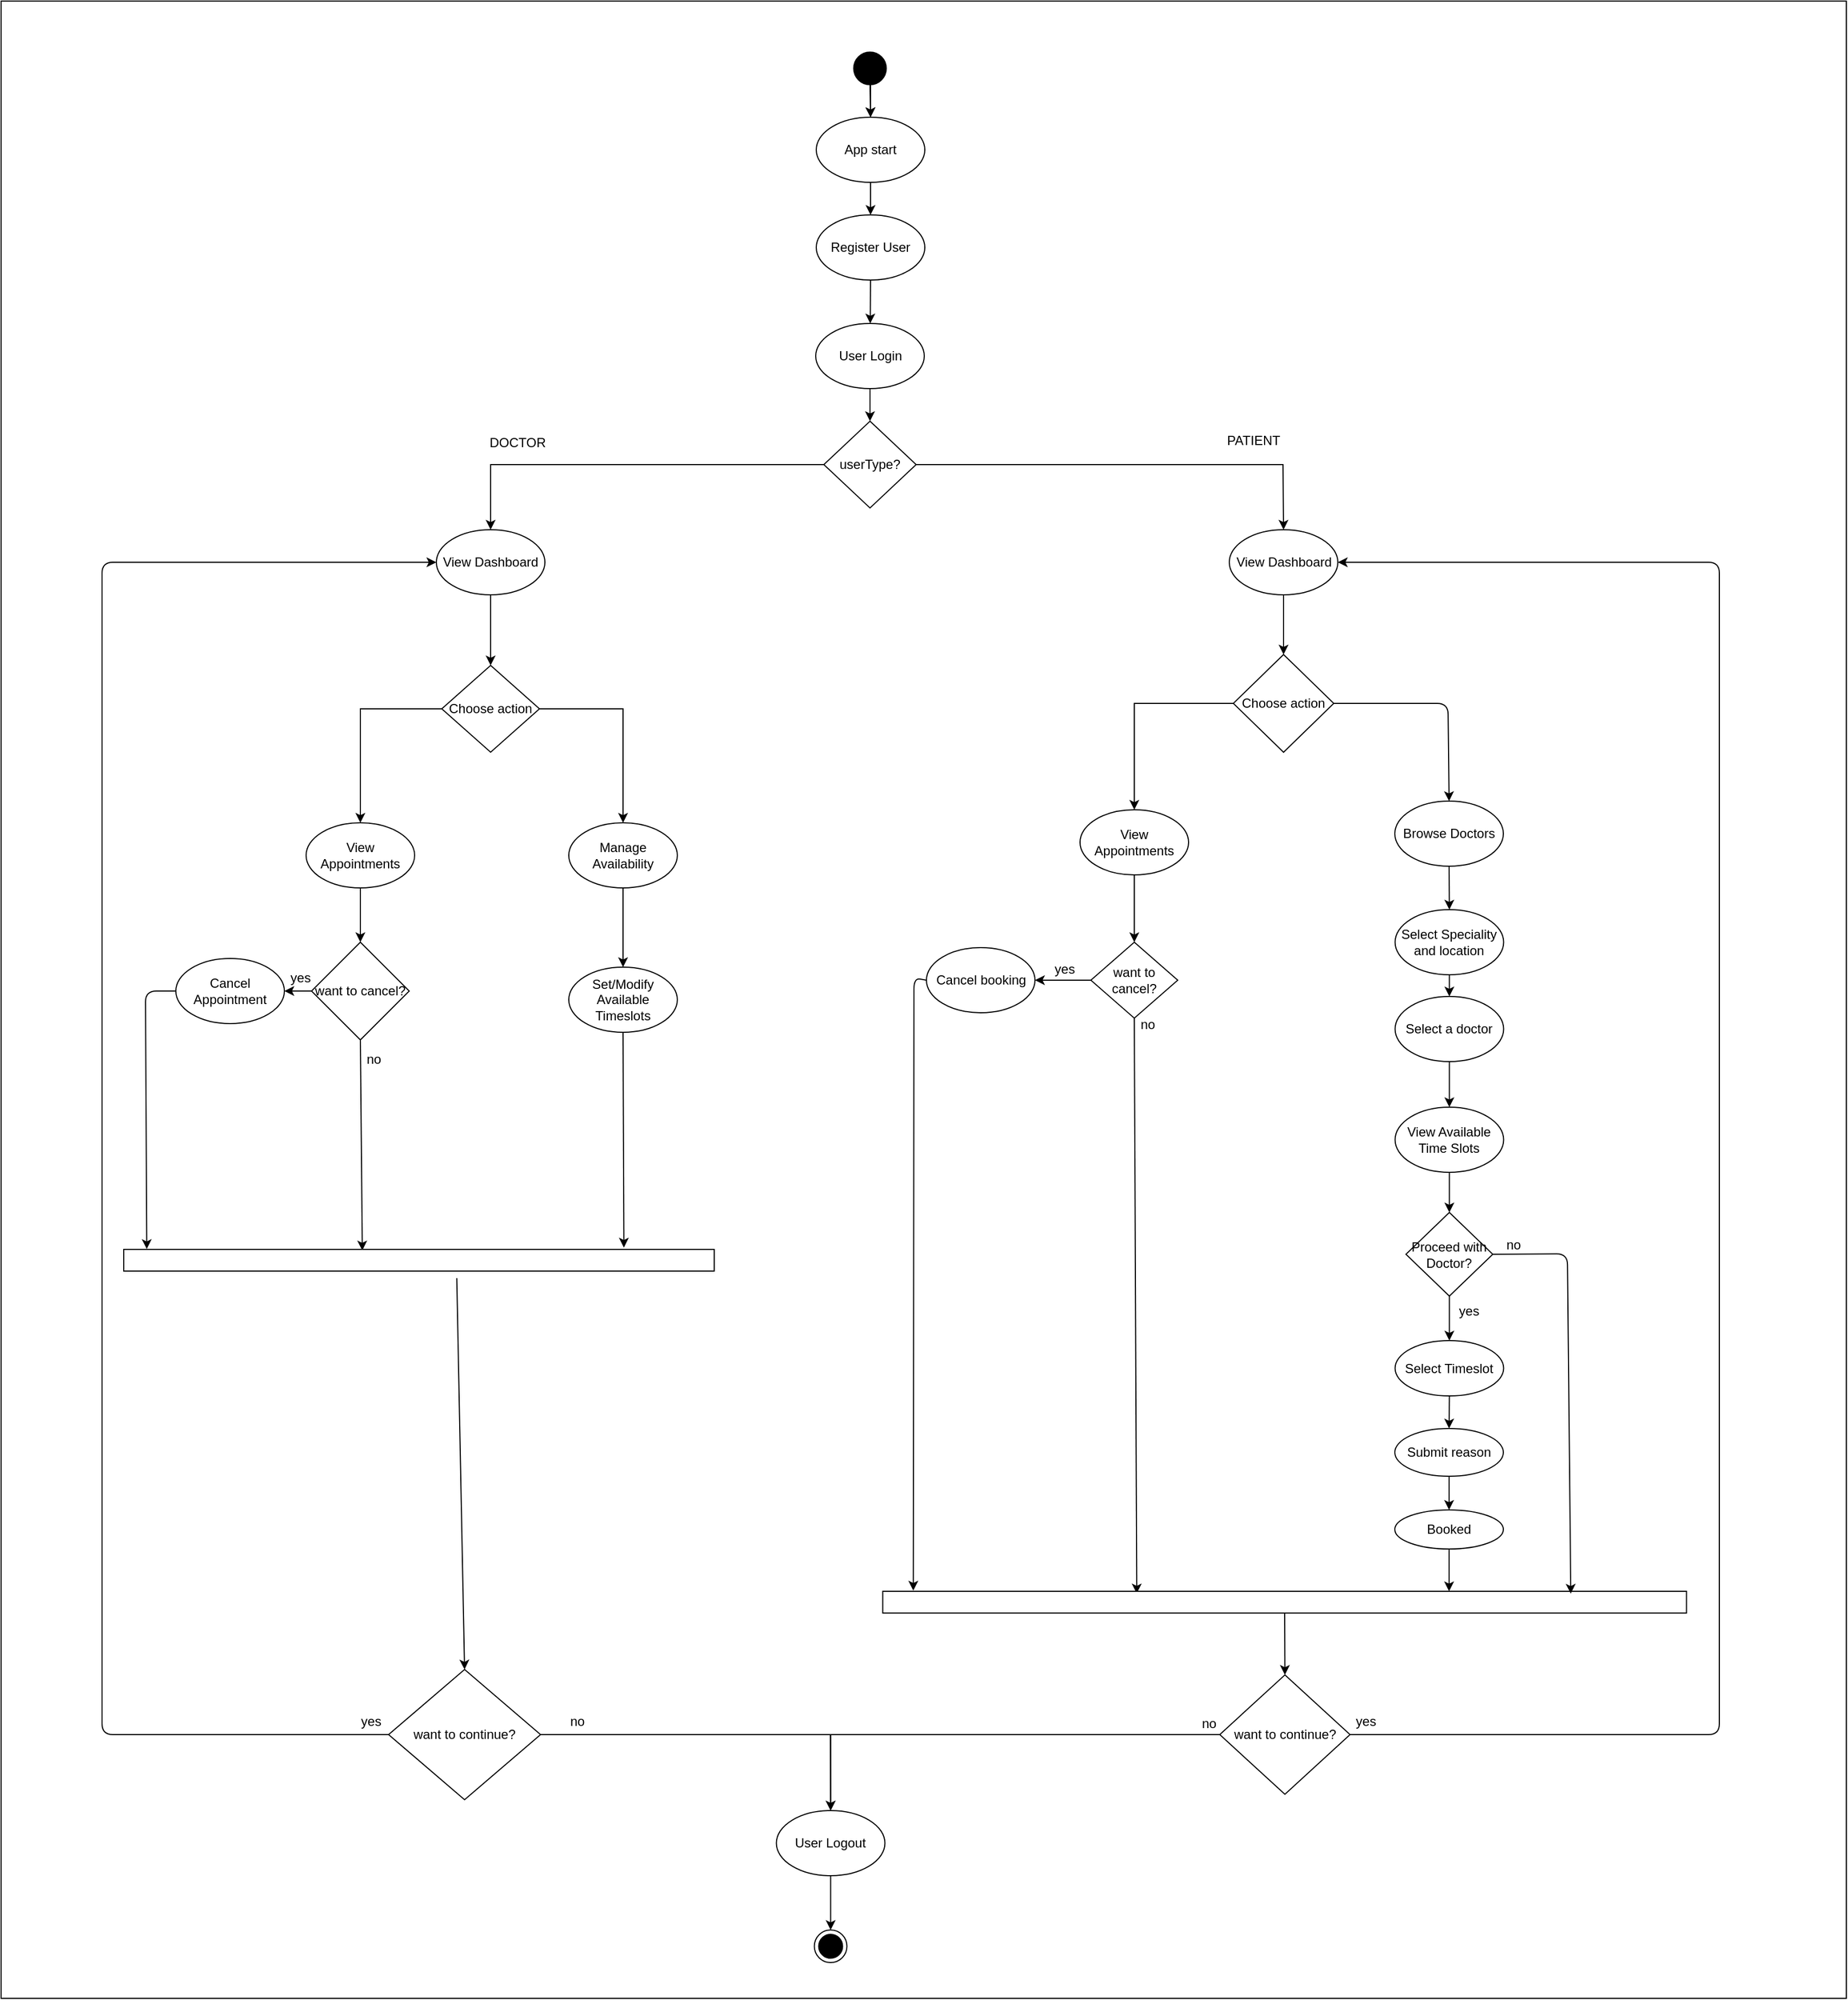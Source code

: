 <mxfile>
    <diagram name="Page-1" id="6pKnszKHuzy9kLr5Nu0_">
        <mxGraphModel dx="2565" dy="2548" grid="1" gridSize="10" guides="1" tooltips="1" connect="1" arrows="1" fold="1" page="1" pageScale="1" pageWidth="850" pageHeight="1100" math="0" shadow="0">
            <root>
                <mxCell id="0"/>
                <mxCell id="1" parent="0"/>
                <mxCell id="107" value="" style="rounded=0;whiteSpace=wrap;html=1;movable=1;resizable=1;rotatable=1;deletable=1;editable=1;locked=0;connectable=1;" vertex="1" parent="1">
                    <mxGeometry x="-203" y="-27" width="1700" height="1840" as="geometry"/>
                </mxCell>
                <mxCell id="108" value="" style="endArrow=classic;html=1;rounded=0;exitX=0.5;exitY=1;exitDx=0;exitDy=0;" edge="1" parent="1" target="110">
                    <mxGeometry width="50" height="50" relative="1" as="geometry">
                        <mxPoint x="598" y="50" as="sourcePoint"/>
                        <mxPoint x="628" y="120" as="targetPoint"/>
                    </mxGeometry>
                </mxCell>
                <mxCell id="109" style="edgeStyle=none;html=1;exitX=0.5;exitY=1;exitDx=0;exitDy=0;entryX=0.5;entryY=0;entryDx=0;entryDy=0;" edge="1" parent="1" source="110" target="180">
                    <mxGeometry relative="1" as="geometry"/>
                </mxCell>
                <mxCell id="110" value="App start" style="ellipse;whiteSpace=wrap;html=1;" vertex="1" parent="1">
                    <mxGeometry x="548" y="80" width="100" height="60" as="geometry"/>
                </mxCell>
                <mxCell id="111" value="" style="endArrow=classic;html=1;rounded=0;exitX=0.5;exitY=1;exitDx=0;exitDy=0;" edge="1" parent="1" source="180" target="112">
                    <mxGeometry width="50" height="50" relative="1" as="geometry">
                        <mxPoint x="658" y="360" as="sourcePoint"/>
                        <mxPoint x="628" y="260" as="targetPoint"/>
                    </mxGeometry>
                </mxCell>
                <mxCell id="112" value="User Login" style="ellipse;whiteSpace=wrap;html=1;" vertex="1" parent="1">
                    <mxGeometry x="547.5" y="270" width="100" height="60" as="geometry"/>
                </mxCell>
                <mxCell id="113" value="" style="endArrow=classic;html=1;rounded=0;exitX=1;exitY=0.5;exitDx=0;exitDy=0;entryX=0.5;entryY=0;entryDx=0;entryDy=0;" edge="1" parent="1" source="117" target="149">
                    <mxGeometry width="50" height="50" relative="1" as="geometry">
                        <mxPoint x="978" y="400" as="sourcePoint"/>
                        <mxPoint x="1078" y="460" as="targetPoint"/>
                        <Array as="points">
                            <mxPoint x="978" y="400"/>
                        </Array>
                    </mxGeometry>
                </mxCell>
                <mxCell id="114" value="" style="endArrow=classic;html=1;rounded=0;exitX=0;exitY=0.5;exitDx=0;exitDy=0;entryX=0.5;entryY=0;entryDx=0;entryDy=0;" edge="1" parent="1" source="117" target="147">
                    <mxGeometry width="50" height="50" relative="1" as="geometry">
                        <mxPoint x="378" y="400" as="sourcePoint"/>
                        <mxPoint x="265.554" y="440.45" as="targetPoint"/>
                        <Array as="points">
                            <mxPoint x="248" y="400"/>
                        </Array>
                    </mxGeometry>
                </mxCell>
                <mxCell id="115" value="DOCTOR" style="text;html=1;align=center;verticalAlign=middle;whiteSpace=wrap;rounded=0;" vertex="1" parent="1">
                    <mxGeometry x="248" y="370" width="50" height="20" as="geometry"/>
                </mxCell>
                <mxCell id="116" value="PATIENT" style="text;html=1;align=center;verticalAlign=middle;whiteSpace=wrap;rounded=0;" vertex="1" parent="1">
                    <mxGeometry x="921" y="370" width="60" height="15" as="geometry"/>
                </mxCell>
                <mxCell id="117" value="&lt;span style=&quot;color: rgb(0, 0, 0);&quot;&gt;userType?&lt;/span&gt;" style="rhombus;whiteSpace=wrap;html=1;fillColor=light-dark(#FFFFFF,#000000);" vertex="1" parent="1">
                    <mxGeometry x="555" y="360" width="85" height="80" as="geometry"/>
                </mxCell>
                <mxCell id="118" value="" style="endArrow=classic;html=1;rounded=0;exitX=0.5;exitY=1;exitDx=0;exitDy=0;entryX=0.5;entryY=0;entryDx=0;entryDy=0;" edge="1" parent="1" source="112" target="117">
                    <mxGeometry width="50" height="50" relative="1" as="geometry">
                        <mxPoint x="658" y="460" as="sourcePoint"/>
                        <mxPoint x="708" y="410" as="targetPoint"/>
                    </mxGeometry>
                </mxCell>
                <mxCell id="119" value="" style="endArrow=classic;html=1;rounded=0;exitX=0;exitY=0.5;exitDx=0;exitDy=0;entryX=0.5;entryY=0;entryDx=0;entryDy=0;" edge="1" parent="1" source="120" target="125">
                    <mxGeometry width="50" height="50" relative="1" as="geometry">
                        <mxPoint x="228" y="580" as="sourcePoint"/>
                        <mxPoint x="128" y="640" as="targetPoint"/>
                        <Array as="points">
                            <mxPoint x="128" y="625"/>
                        </Array>
                    </mxGeometry>
                </mxCell>
                <mxCell id="120" value="&lt;span style=&quot;color: rgb(0, 0, 0);&quot;&gt;Choose action&lt;/span&gt;" style="rhombus;whiteSpace=wrap;html=1;fillColor=light-dark(#FFFFFF,#000000);" vertex="1" parent="1">
                    <mxGeometry x="203" y="585" width="90" height="80" as="geometry"/>
                </mxCell>
                <mxCell id="122" value="" style="endArrow=classic;html=1;rounded=0;exitX=1;exitY=0.5;exitDx=0;exitDy=0;entryX=0.5;entryY=0;entryDx=0;entryDy=0;" edge="1" parent="1" source="120" target="123">
                    <mxGeometry width="50" height="50" relative="1" as="geometry">
                        <mxPoint x="248" y="600" as="sourcePoint"/>
                        <mxPoint x="248" y="660" as="targetPoint"/>
                        <Array as="points">
                            <mxPoint x="370" y="625"/>
                        </Array>
                    </mxGeometry>
                </mxCell>
                <mxCell id="123" value="Manage Availability" style="ellipse;whiteSpace=wrap;html=1;" vertex="1" parent="1">
                    <mxGeometry x="320" y="730" width="100" height="60" as="geometry"/>
                </mxCell>
                <mxCell id="125" value="View Appointments" style="ellipse;whiteSpace=wrap;html=1;" vertex="1" parent="1">
                    <mxGeometry x="78" y="730" width="100" height="60" as="geometry"/>
                </mxCell>
                <mxCell id="126" value="" style="endArrow=classic;html=1;rounded=0;exitX=0.5;exitY=1;exitDx=0;exitDy=0;" edge="1" parent="1" source="123" target="127">
                    <mxGeometry width="50" height="50" relative="1" as="geometry">
                        <mxPoint x="388" y="800" as="sourcePoint"/>
                        <mxPoint x="128" y="820" as="targetPoint"/>
                    </mxGeometry>
                </mxCell>
                <mxCell id="229" style="edgeStyle=none;html=1;exitX=0.5;exitY=1;exitDx=0;exitDy=0;entryX=0.847;entryY=-0.083;entryDx=0;entryDy=0;entryPerimeter=0;" edge="1" parent="1" source="127" target="142">
                    <mxGeometry relative="1" as="geometry"/>
                </mxCell>
                <mxCell id="127" value="Set/Modify Available Timeslots" style="ellipse;whiteSpace=wrap;html=1;" vertex="1" parent="1">
                    <mxGeometry x="320" y="863" width="100" height="60" as="geometry"/>
                </mxCell>
                <mxCell id="128" value="" style="endArrow=classic;html=1;rounded=0;exitX=0.5;exitY=1;exitDx=0;exitDy=0;entryX=0.5;entryY=0;entryDx=0;entryDy=0;" edge="1" parent="1" source="125" target="130">
                    <mxGeometry width="50" height="50" relative="1" as="geometry">
                        <mxPoint x="148" y="880" as="sourcePoint"/>
                        <mxPoint x="128" y="820" as="targetPoint"/>
                    </mxGeometry>
                </mxCell>
                <mxCell id="129" style="edgeStyle=none;html=1;exitX=0.5;exitY=1;exitDx=0;exitDy=0;entryX=0.404;entryY=0.05;entryDx=0;entryDy=0;entryPerimeter=0;" edge="1" parent="1" source="130" target="142">
                    <mxGeometry relative="1" as="geometry">
                        <mxPoint x="128" y="970" as="targetPoint"/>
                    </mxGeometry>
                </mxCell>
                <mxCell id="130" value="&lt;span style=&quot;color: rgb(0, 0, 0);&quot;&gt;want to cancel?&lt;/span&gt;" style="rhombus;whiteSpace=wrap;html=1;" vertex="1" parent="1">
                    <mxGeometry x="83" y="840" width="90" height="90" as="geometry"/>
                </mxCell>
                <mxCell id="131" value="" style="endArrow=classic;html=1;rounded=0;exitX=0;exitY=0.5;exitDx=0;exitDy=0;entryX=1;entryY=0.5;entryDx=0;entryDy=0;" edge="1" parent="1" source="130" target="132">
                    <mxGeometry width="50" height="50" relative="1" as="geometry">
                        <mxPoint x="218" y="850" as="sourcePoint"/>
                        <mxPoint x="58" y="840" as="targetPoint"/>
                    </mxGeometry>
                </mxCell>
                <mxCell id="132" value="Cancel Appointment" style="ellipse;whiteSpace=wrap;html=1;" vertex="1" parent="1">
                    <mxGeometry x="-42" y="855" width="100" height="60" as="geometry"/>
                </mxCell>
                <mxCell id="142" value="" style="rounded=0;whiteSpace=wrap;html=1;" vertex="1" parent="1">
                    <mxGeometry x="-90" y="1123" width="544" height="20" as="geometry"/>
                </mxCell>
                <mxCell id="143" value="" style="endArrow=classic;html=1;rounded=0;entryX=0.5;entryY=0;entryDx=0;entryDy=0;exitX=0.564;exitY=1.325;exitDx=0;exitDy=0;exitPerimeter=0;" edge="1" parent="1" source="142" target="145">
                    <mxGeometry width="50" height="50" relative="1" as="geometry">
                        <mxPoint x="217" y="1133" as="sourcePoint"/>
                        <mxPoint x="248" y="1110" as="targetPoint"/>
                    </mxGeometry>
                </mxCell>
                <mxCell id="144" style="edgeStyle=none;html=1;exitX=0;exitY=0.5;exitDx=0;exitDy=0;entryX=0;entryY=0.5;entryDx=0;entryDy=0;" edge="1" parent="1" source="145" target="147">
                    <mxGeometry relative="1" as="geometry">
                        <Array as="points">
                            <mxPoint x="-110" y="1570"/>
                            <mxPoint x="-110" y="490"/>
                        </Array>
                    </mxGeometry>
                </mxCell>
                <mxCell id="145" value="want to continue?" style="rhombus;whiteSpace=wrap;html=1;" vertex="1" parent="1">
                    <mxGeometry x="154" y="1510" width="140" height="120" as="geometry"/>
                </mxCell>
                <mxCell id="146" value="" style="endArrow=classic;html=1;rounded=0;exitX=1;exitY=0.5;exitDx=0;exitDy=0;entryX=0.5;entryY=0;entryDx=0;entryDy=0;" edge="1" parent="1" source="145" target="177">
                    <mxGeometry width="50" height="50" relative="1" as="geometry">
                        <mxPoint x="388" y="1160" as="sourcePoint"/>
                        <mxPoint x="618" y="1260" as="targetPoint"/>
                        <Array as="points">
                            <mxPoint x="561" y="1570"/>
                        </Array>
                    </mxGeometry>
                </mxCell>
                <mxCell id="147" value="View Dashboard" style="ellipse;whiteSpace=wrap;html=1;strokeColor=default;align=center;verticalAlign=middle;fontFamily=Helvetica;fontSize=12;fontColor=default;fillColor=default;" vertex="1" parent="1">
                    <mxGeometry x="198" y="460" width="100" height="60" as="geometry"/>
                </mxCell>
                <mxCell id="148" value="" style="endArrow=classic;html=1;rounded=0;exitX=0.5;exitY=1;exitDx=0;exitDy=0;entryX=0.5;entryY=0;entryDx=0;entryDy=0;" edge="1" parent="1" source="147" target="120">
                    <mxGeometry width="50" height="50" relative="1" as="geometry">
                        <mxPoint x="358" y="610" as="sourcePoint"/>
                        <mxPoint x="408" y="560" as="targetPoint"/>
                    </mxGeometry>
                </mxCell>
                <mxCell id="149" value="View Dashboard" style="ellipse;whiteSpace=wrap;html=1;strokeColor=default;align=center;verticalAlign=middle;fontFamily=Helvetica;fontSize=12;fontColor=default;fillColor=default;" vertex="1" parent="1">
                    <mxGeometry x="928.5" y="460" width="100" height="60" as="geometry"/>
                </mxCell>
                <mxCell id="150" style="edgeStyle=none;html=1;exitX=0.5;exitY=1;exitDx=0;exitDy=0;entryX=0.5;entryY=0;entryDx=0;entryDy=0;" edge="1" parent="1" source="151" target="165">
                    <mxGeometry relative="1" as="geometry"/>
                </mxCell>
                <mxCell id="151" value="View Appointments" style="ellipse;whiteSpace=wrap;html=1;strokeColor=default;align=center;verticalAlign=middle;fontFamily=Helvetica;fontSize=12;fontColor=default;fillColor=default;" vertex="1" parent="1">
                    <mxGeometry x="791" y="718" width="100" height="60" as="geometry"/>
                </mxCell>
                <mxCell id="152" style="edgeStyle=none;html=1;exitX=0.5;exitY=1;exitDx=0;exitDy=0;entryX=0.5;entryY=0;entryDx=0;entryDy=0;" edge="1" parent="1" source="153" target="155">
                    <mxGeometry relative="1" as="geometry"/>
                </mxCell>
                <mxCell id="153" value="Browse Doctors" style="ellipse;whiteSpace=wrap;html=1;strokeColor=default;align=center;verticalAlign=middle;fontFamily=Helvetica;fontSize=12;fontColor=default;fillColor=default;" vertex="1" parent="1">
                    <mxGeometry x="1081" y="710" width="100" height="60" as="geometry"/>
                </mxCell>
                <mxCell id="154" style="edgeStyle=orthogonalEdgeStyle;rounded=0;orthogonalLoop=1;jettySize=auto;html=1;exitX=0.5;exitY=1;exitDx=0;exitDy=0;entryX=0.5;entryY=0;entryDx=0;entryDy=0;" edge="1" parent="1" source="155" target="159">
                    <mxGeometry relative="1" as="geometry"/>
                </mxCell>
                <mxCell id="155" value="Select Speciality and location" style="ellipse;whiteSpace=wrap;html=1;strokeColor=default;align=center;verticalAlign=middle;fontFamily=Helvetica;fontSize=12;fontColor=default;fillColor=default;" vertex="1" parent="1">
                    <mxGeometry x="1081.25" y="810" width="100" height="60" as="geometry"/>
                </mxCell>
                <mxCell id="156" style="edgeStyle=none;html=1;exitX=0.5;exitY=1;exitDx=0;exitDy=0;entryX=0;entryY=0.5;entryDx=0;entryDy=0;" edge="1" parent="1" source="157" target="216">
                    <mxGeometry relative="1" as="geometry"/>
                </mxCell>
                <mxCell id="157" value="View Available Time Slots" style="ellipse;whiteSpace=wrap;html=1;strokeColor=default;align=center;verticalAlign=middle;fontFamily=Helvetica;fontSize=12;fontColor=default;fillColor=default;" vertex="1" parent="1">
                    <mxGeometry x="1081.25" y="992" width="100" height="60" as="geometry"/>
                </mxCell>
                <mxCell id="230" style="edgeStyle=none;html=1;exitX=0.5;exitY=1;exitDx=0;exitDy=0;entryX=0.5;entryY=0;entryDx=0;entryDy=0;" edge="1" parent="1" source="159" target="157">
                    <mxGeometry relative="1" as="geometry"/>
                </mxCell>
                <mxCell id="159" value="Select a doctor" style="ellipse;whiteSpace=wrap;html=1;strokeColor=default;align=center;verticalAlign=middle;fontFamily=Helvetica;fontSize=12;fontColor=default;fillColor=default;" vertex="1" parent="1">
                    <mxGeometry x="1081.25" y="890" width="100" height="60" as="geometry"/>
                </mxCell>
                <mxCell id="162" value="Cancel booking" style="ellipse;whiteSpace=wrap;html=1;strokeColor=default;align=center;verticalAlign=middle;fontFamily=Helvetica;fontSize=12;fontColor=default;fillColor=default;" vertex="1" parent="1">
                    <mxGeometry x="649.5" y="845" width="100" height="60" as="geometry"/>
                </mxCell>
                <mxCell id="163" style="edgeStyle=orthogonalEdgeStyle;rounded=0;orthogonalLoop=1;jettySize=auto;html=1;exitX=0;exitY=0.5;exitDx=0;exitDy=0;entryX=1;entryY=0.5;entryDx=0;entryDy=0;" edge="1" parent="1" source="165" target="162">
                    <mxGeometry relative="1" as="geometry"/>
                </mxCell>
                <mxCell id="164" style="edgeStyle=none;html=1;exitX=0.5;exitY=1;exitDx=0;exitDy=0;entryX=0.316;entryY=0.1;entryDx=0;entryDy=0;entryPerimeter=0;" edge="1" parent="1" source="165" target="173">
                    <mxGeometry relative="1" as="geometry">
                        <mxPoint x="824" y="948" as="targetPoint"/>
                    </mxGeometry>
                </mxCell>
                <mxCell id="165" value="&lt;span style=&quot;color: rgb(0, 0, 0);&quot;&gt;want to cancel?&lt;/span&gt;" style="rhombus;whiteSpace=wrap;html=1;" vertex="1" parent="1">
                    <mxGeometry x="801" y="840" width="80" height="70" as="geometry"/>
                </mxCell>
                <mxCell id="166" style="edgeStyle=orthogonalEdgeStyle;rounded=0;orthogonalLoop=1;jettySize=auto;html=1;exitX=0;exitY=0.5;exitDx=0;exitDy=0;entryX=0.5;entryY=0;entryDx=0;entryDy=0;" edge="1" parent="1" source="169" target="151">
                    <mxGeometry relative="1" as="geometry"/>
                </mxCell>
                <mxCell id="232" style="edgeStyle=none;html=1;exitX=1;exitY=0.5;exitDx=0;exitDy=0;entryX=0.5;entryY=0;entryDx=0;entryDy=0;" edge="1" parent="1" source="169" target="153">
                    <mxGeometry relative="1" as="geometry">
                        <Array as="points">
                            <mxPoint x="1130" y="620"/>
                        </Array>
                    </mxGeometry>
                </mxCell>
                <mxCell id="169" value="&lt;span style=&quot;color: rgb(0, 0, 0);&quot;&gt;Choose action&lt;/span&gt;" style="rhombus;whiteSpace=wrap;html=1;" vertex="1" parent="1">
                    <mxGeometry x="932.25" y="575" width="92.5" height="90" as="geometry"/>
                </mxCell>
                <mxCell id="170" style="edgeStyle=orthogonalEdgeStyle;rounded=0;orthogonalLoop=1;jettySize=auto;html=1;exitX=0;exitY=0.5;exitDx=0;exitDy=0;entryX=0.5;entryY=0;entryDx=0;entryDy=0;" edge="1" parent="1" source="179" target="177">
                    <mxGeometry relative="1" as="geometry">
                        <mxPoint x="938" y="1130" as="sourcePoint"/>
                        <mxPoint x="668" y="1260" as="targetPoint"/>
                    </mxGeometry>
                </mxCell>
                <mxCell id="171" value="" style="endArrow=classic;html=1;rounded=0;exitX=0.5;exitY=1;exitDx=0;exitDy=0;entryX=0.5;entryY=0;entryDx=0;entryDy=0;" edge="1" parent="1" source="149" target="169">
                    <mxGeometry width="50" height="50" relative="1" as="geometry">
                        <mxPoint x="778" y="700" as="sourcePoint"/>
                        <mxPoint x="828" y="650" as="targetPoint"/>
                    </mxGeometry>
                </mxCell>
                <mxCell id="172" style="edgeStyle=none;html=1;exitX=0.5;exitY=1;exitDx=0;exitDy=0;entryX=0.5;entryY=0;entryDx=0;entryDy=0;" edge="1" parent="1" source="173" target="179">
                    <mxGeometry relative="1" as="geometry"/>
                </mxCell>
                <mxCell id="173" value="" style="rounded=0;whiteSpace=wrap;html=1;fontStyle=4" vertex="1" parent="1">
                    <mxGeometry x="609.25" y="1438" width="740.5" height="20" as="geometry"/>
                </mxCell>
                <mxCell id="176" style="edgeStyle=orthogonalEdgeStyle;rounded=0;orthogonalLoop=1;jettySize=auto;html=1;exitX=0.5;exitY=1;exitDx=0;exitDy=0;entryX=0.5;entryY=0;entryDx=0;entryDy=0;" edge="1" parent="1" source="177" target="187">
                    <mxGeometry relative="1" as="geometry">
                        <mxPoint x="608" y="1470" as="targetPoint"/>
                        <Array as="points"/>
                    </mxGeometry>
                </mxCell>
                <mxCell id="177" value="User Logout" style="ellipse;whiteSpace=wrap;html=1;strokeColor=default;align=center;verticalAlign=middle;fontFamily=Helvetica;fontSize=12;fontColor=default;fillColor=default;" vertex="1" parent="1">
                    <mxGeometry x="511.25" y="1640" width="100" height="60" as="geometry"/>
                </mxCell>
                <mxCell id="178" style="edgeStyle=none;html=1;exitX=1;exitY=0.5;exitDx=0;exitDy=0;entryX=1;entryY=0.5;entryDx=0;entryDy=0;" edge="1" parent="1" source="179" target="149">
                    <mxGeometry relative="1" as="geometry">
                        <Array as="points">
                            <mxPoint x="1380" y="1570"/>
                            <mxPoint x="1380" y="490"/>
                        </Array>
                    </mxGeometry>
                </mxCell>
                <mxCell id="179" value="&lt;span style=&quot;color: rgb(0, 0, 0);&quot;&gt;want to continue?&lt;/span&gt;" style="rhombus;whiteSpace=wrap;html=1;" vertex="1" parent="1">
                    <mxGeometry x="919.75" y="1515" width="120" height="110" as="geometry"/>
                </mxCell>
                <mxCell id="180" value="Register User" style="ellipse;whiteSpace=wrap;html=1;" vertex="1" parent="1">
                    <mxGeometry x="548" y="170" width="100" height="60" as="geometry"/>
                </mxCell>
                <mxCell id="185" value="" style="edgeStyle=none;html=1;entryX=0.5;entryY=0;entryDx=0;entryDy=0;exitX=0.5;exitY=1;exitDx=0;exitDy=0;" edge="1" parent="1" source="186" target="110">
                    <mxGeometry relative="1" as="geometry"/>
                </mxCell>
                <mxCell id="186" value="" style="ellipse;fillColor=strokeColor;html=1;" vertex="1" parent="1">
                    <mxGeometry x="582.5" y="20" width="30" height="30" as="geometry"/>
                </mxCell>
                <mxCell id="187" value="" style="ellipse;html=1;shape=endState;fillColor=strokeColor;" vertex="1" parent="1">
                    <mxGeometry x="546.25" y="1750" width="30" height="30" as="geometry"/>
                </mxCell>
                <mxCell id="188" value="yes" style="text;strokeColor=none;align=center;fillColor=none;html=1;verticalAlign=middle;whiteSpace=wrap;rounded=0;" vertex="1" parent="1">
                    <mxGeometry x="48" y="865" width="50" height="15" as="geometry"/>
                </mxCell>
                <mxCell id="190" value="yes" style="text;strokeColor=none;align=center;fillColor=none;html=1;verticalAlign=middle;whiteSpace=wrap;rounded=0;" vertex="1" parent="1">
                    <mxGeometry x="123" y="1550" width="30" height="15" as="geometry"/>
                </mxCell>
                <mxCell id="191" value="no" style="text;strokeColor=none;align=center;fillColor=none;html=1;verticalAlign=middle;whiteSpace=wrap;rounded=0;" vertex="1" parent="1">
                    <mxGeometry x="303" y="1550" width="50" height="15" as="geometry"/>
                </mxCell>
                <mxCell id="193" value="yes" style="text;strokeColor=none;align=center;fillColor=none;html=1;verticalAlign=middle;whiteSpace=wrap;rounded=0;" vertex="1" parent="1">
                    <mxGeometry x="1037.75" y="1550" width="33.25" height="15" as="geometry"/>
                </mxCell>
                <mxCell id="194" value="no" style="text;strokeColor=none;align=center;fillColor=none;html=1;verticalAlign=middle;whiteSpace=wrap;rounded=0;" vertex="1" parent="1">
                    <mxGeometry x="899.38" y="1552" width="22.12" height="15" as="geometry"/>
                </mxCell>
                <mxCell id="195" value="no" style="text;strokeColor=none;align=center;fillColor=none;html=1;verticalAlign=middle;whiteSpace=wrap;rounded=0;" vertex="1" parent="1">
                    <mxGeometry x="128" y="940" width="25" height="15" as="geometry"/>
                </mxCell>
                <mxCell id="203" value="yes" style="text;strokeColor=none;align=center;fillColor=none;html=1;verticalAlign=middle;whiteSpace=wrap;rounded=0;" vertex="1" parent="1">
                    <mxGeometry x="752" y="857" width="50" height="15" as="geometry"/>
                </mxCell>
                <mxCell id="204" value="no" style="text;strokeColor=none;align=center;fillColor=none;html=1;verticalAlign=middle;whiteSpace=wrap;rounded=0;" vertex="1" parent="1">
                    <mxGeometry x="840.5" y="908" width="25" height="15" as="geometry"/>
                </mxCell>
                <mxCell id="206" style="edgeStyle=none;html=1;exitX=0;exitY=0.5;exitDx=0;exitDy=0;entryX=0.039;entryY=-0.017;entryDx=0;entryDy=0;entryPerimeter=0;" edge="1" parent="1" source="132" target="142">
                    <mxGeometry relative="1" as="geometry">
                        <Array as="points">
                            <mxPoint x="-70" y="885"/>
                        </Array>
                        <mxPoint x="-70" y="1120" as="targetPoint"/>
                    </mxGeometry>
                </mxCell>
                <mxCell id="208" style="edgeStyle=none;html=1;exitX=0;exitY=0.5;exitDx=0;exitDy=0;entryX=0.038;entryY=-0.033;entryDx=0;entryDy=0;entryPerimeter=0;" edge="1" parent="1" source="162" target="173">
                    <mxGeometry relative="1" as="geometry">
                        <Array as="points">
                            <mxPoint x="638" y="873"/>
                        </Array>
                    </mxGeometry>
                </mxCell>
                <mxCell id="215" style="edgeStyle=none;html=1;exitX=1;exitY=0.5;exitDx=0;exitDy=0;entryX=0.5;entryY=0;entryDx=0;entryDy=0;" edge="1" parent="1" source="216" target="218">
                    <mxGeometry relative="1" as="geometry"/>
                </mxCell>
                <mxCell id="216" value="Proceed with Doctor?" style="rhombus;whiteSpace=wrap;html=1;direction=south;" vertex="1" parent="1">
                    <mxGeometry x="1091.25" y="1089" width="80" height="77" as="geometry"/>
                </mxCell>
                <mxCell id="217" style="edgeStyle=none;html=1;exitX=0.5;exitY=1;exitDx=0;exitDy=0;entryX=0.5;entryY=0;entryDx=0;entryDy=0;" edge="1" parent="1" source="218" target="220">
                    <mxGeometry relative="1" as="geometry"/>
                </mxCell>
                <mxCell id="218" value="Select Timeslot" style="ellipse;whiteSpace=wrap;html=1;strokeColor=default;align=center;verticalAlign=middle;fontFamily=Helvetica;fontSize=12;fontColor=default;fillColor=default;" vertex="1" parent="1">
                    <mxGeometry x="1081.25" y="1207" width="100" height="51" as="geometry"/>
                </mxCell>
                <mxCell id="219" style="edgeStyle=none;html=1;exitX=0.5;exitY=1;exitDx=0;exitDy=0;entryX=0.5;entryY=0;entryDx=0;entryDy=0;" edge="1" parent="1" source="220" target="222">
                    <mxGeometry relative="1" as="geometry"/>
                </mxCell>
                <mxCell id="220" value="Submit reason" style="ellipse;whiteSpace=wrap;html=1;strokeColor=default;align=center;verticalAlign=middle;fontFamily=Helvetica;fontSize=12;fontColor=default;fillColor=default;" vertex="1" parent="1">
                    <mxGeometry x="1081" y="1288" width="100" height="44" as="geometry"/>
                </mxCell>
                <mxCell id="221" style="edgeStyle=none;html=1;exitX=0.5;exitY=1;exitDx=0;exitDy=0;" edge="1" parent="1" source="222">
                    <mxGeometry relative="1" as="geometry">
                        <mxPoint x="1131" y="1438" as="targetPoint"/>
                    </mxGeometry>
                </mxCell>
                <mxCell id="222" value="Booked" style="ellipse;whiteSpace=wrap;html=1;strokeColor=default;align=center;verticalAlign=middle;fontFamily=Helvetica;fontSize=12;fontColor=default;fillColor=default;" vertex="1" parent="1">
                    <mxGeometry x="1081" y="1363" width="100" height="36" as="geometry"/>
                </mxCell>
                <mxCell id="224" value="yes" style="text;strokeColor=none;align=center;fillColor=none;html=1;verticalAlign=middle;whiteSpace=wrap;rounded=0;" vertex="1" parent="1">
                    <mxGeometry x="1132.5" y="1172" width="33.25" height="15" as="geometry"/>
                </mxCell>
                <mxCell id="225" value="no" style="text;strokeColor=none;align=center;fillColor=none;html=1;verticalAlign=middle;whiteSpace=wrap;rounded=0;" vertex="1" parent="1">
                    <mxGeometry x="1178.25" y="1111" width="25" height="15" as="geometry"/>
                </mxCell>
                <mxCell id="226" style="edgeStyle=none;html=1;exitX=0.5;exitY=0;exitDx=0;exitDy=0;entryX=0.856;entryY=0.107;entryDx=0;entryDy=0;entryPerimeter=0;" edge="1" parent="1" source="216" target="173">
                    <mxGeometry relative="1" as="geometry">
                        <Array as="points">
                            <mxPoint x="1240" y="1127"/>
                        </Array>
                        <mxPoint x="1171.25" y="1123.5" as="sourcePoint"/>
                        <mxPoint x="1238.675" y="1437.28" as="targetPoint"/>
                    </mxGeometry>
                </mxCell>
            </root>
        </mxGraphModel>
    </diagram>
</mxfile>